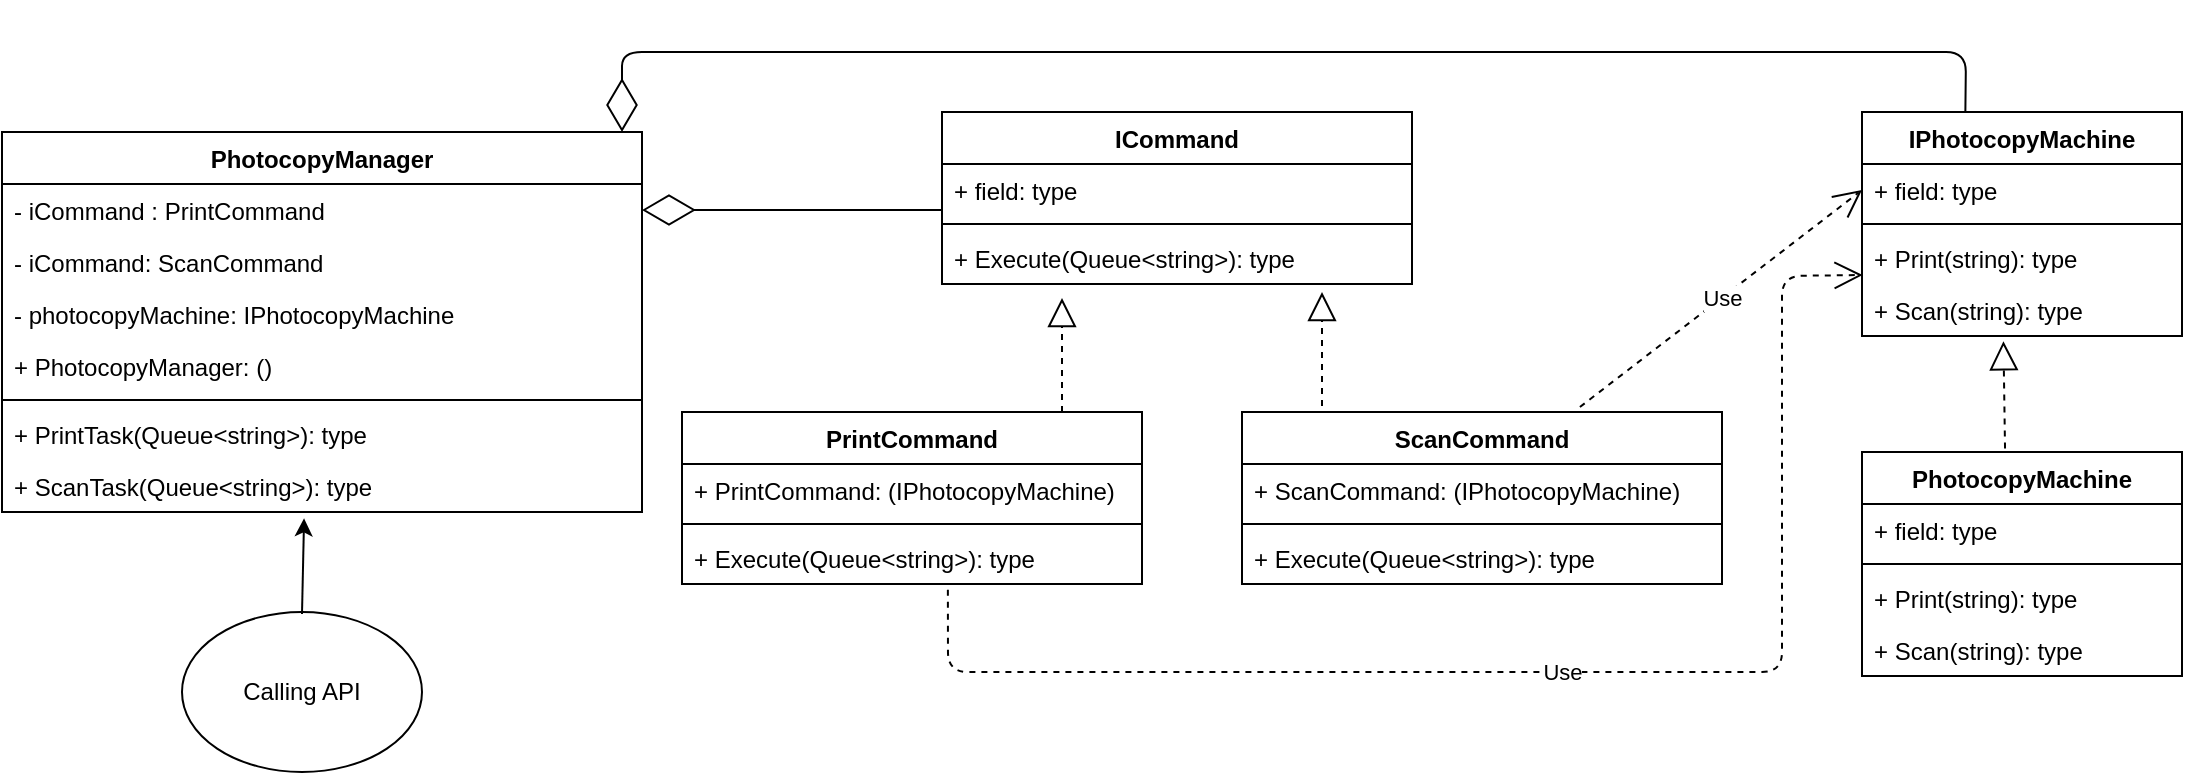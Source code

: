 <mxfile version="14.9.6" type="device" pages="2"><diagram id="gz04aFav2nRWJlbrqsmT" name="Page-1"><mxGraphModel dx="2128" dy="607" grid="1" gridSize="10" guides="1" tooltips="1" connect="1" arrows="1" fold="1" page="1" pageScale="1" pageWidth="850" pageHeight="1100" math="0" shadow="0"><root><mxCell id="C55xYguv7NjS1z05riyh-0"/><mxCell id="C55xYguv7NjS1z05riyh-1" parent="C55xYguv7NjS1z05riyh-0"/><mxCell id="C55xYguv7NjS1z05riyh-2" value="IPhotocopyMachine" style="swimlane;fontStyle=1;align=center;verticalAlign=top;childLayout=stackLayout;horizontal=1;startSize=26;horizontalStack=0;resizeParent=1;resizeParentMax=0;resizeLast=0;collapsible=1;marginBottom=0;" parent="C55xYguv7NjS1z05riyh-1" vertex="1"><mxGeometry x="650" y="70" width="160" height="112" as="geometry"/></mxCell><mxCell id="C55xYguv7NjS1z05riyh-3" value="+ field: type" style="text;strokeColor=none;fillColor=none;align=left;verticalAlign=top;spacingLeft=4;spacingRight=4;overflow=hidden;rotatable=0;points=[[0,0.5],[1,0.5]];portConstraint=eastwest;" parent="C55xYguv7NjS1z05riyh-2" vertex="1"><mxGeometry y="26" width="160" height="26" as="geometry"/></mxCell><mxCell id="C55xYguv7NjS1z05riyh-4" value="" style="line;strokeWidth=1;fillColor=none;align=left;verticalAlign=middle;spacingTop=-1;spacingLeft=3;spacingRight=3;rotatable=0;labelPosition=right;points=[];portConstraint=eastwest;" parent="C55xYguv7NjS1z05riyh-2" vertex="1"><mxGeometry y="52" width="160" height="8" as="geometry"/></mxCell><mxCell id="C55xYguv7NjS1z05riyh-5" value="+ Print(string): type" style="text;strokeColor=none;fillColor=none;align=left;verticalAlign=top;spacingLeft=4;spacingRight=4;overflow=hidden;rotatable=0;points=[[0,0.5],[1,0.5]];portConstraint=eastwest;" parent="C55xYguv7NjS1z05riyh-2" vertex="1"><mxGeometry y="60" width="160" height="26" as="geometry"/></mxCell><mxCell id="C55xYguv7NjS1z05riyh-10" value="+ Scan(string): type" style="text;strokeColor=none;fillColor=none;align=left;verticalAlign=top;spacingLeft=4;spacingRight=4;overflow=hidden;rotatable=0;points=[[0,0.5],[1,0.5]];portConstraint=eastwest;" parent="C55xYguv7NjS1z05riyh-2" vertex="1"><mxGeometry y="86" width="160" height="26" as="geometry"/></mxCell><mxCell id="C55xYguv7NjS1z05riyh-6" value="PhotocopyMachine" style="swimlane;fontStyle=1;align=center;verticalAlign=top;childLayout=stackLayout;horizontal=1;startSize=26;horizontalStack=0;resizeParent=1;resizeParentMax=0;resizeLast=0;collapsible=1;marginBottom=0;" parent="C55xYguv7NjS1z05riyh-1" vertex="1"><mxGeometry x="650" y="240" width="160" height="112" as="geometry"/></mxCell><mxCell id="C55xYguv7NjS1z05riyh-7" value="+ field: type" style="text;strokeColor=none;fillColor=none;align=left;verticalAlign=top;spacingLeft=4;spacingRight=4;overflow=hidden;rotatable=0;points=[[0,0.5],[1,0.5]];portConstraint=eastwest;" parent="C55xYguv7NjS1z05riyh-6" vertex="1"><mxGeometry y="26" width="160" height="26" as="geometry"/></mxCell><mxCell id="C55xYguv7NjS1z05riyh-8" value="" style="line;strokeWidth=1;fillColor=none;align=left;verticalAlign=middle;spacingTop=-1;spacingLeft=3;spacingRight=3;rotatable=0;labelPosition=right;points=[];portConstraint=eastwest;" parent="C55xYguv7NjS1z05riyh-6" vertex="1"><mxGeometry y="52" width="160" height="8" as="geometry"/></mxCell><mxCell id="C55xYguv7NjS1z05riyh-11" value="+ Print(string): type" style="text;strokeColor=none;fillColor=none;align=left;verticalAlign=top;spacingLeft=4;spacingRight=4;overflow=hidden;rotatable=0;points=[[0,0.5],[1,0.5]];portConstraint=eastwest;" parent="C55xYguv7NjS1z05riyh-6" vertex="1"><mxGeometry y="60" width="160" height="26" as="geometry"/></mxCell><mxCell id="C55xYguv7NjS1z05riyh-12" value="+ Scan(string): type" style="text;strokeColor=none;fillColor=none;align=left;verticalAlign=top;spacingLeft=4;spacingRight=4;overflow=hidden;rotatable=0;points=[[0,0.5],[1,0.5]];portConstraint=eastwest;" parent="C55xYguv7NjS1z05riyh-6" vertex="1"><mxGeometry y="86" width="160" height="26" as="geometry"/></mxCell><mxCell id="vOS5ndgtgDWW9ARU_KwK-0" value="PhotocopyManager" style="swimlane;fontStyle=1;align=center;verticalAlign=top;childLayout=stackLayout;horizontal=1;startSize=26;horizontalStack=0;resizeParent=1;resizeParentMax=0;resizeLast=0;collapsible=1;marginBottom=0;" parent="C55xYguv7NjS1z05riyh-1" vertex="1"><mxGeometry x="-280" y="80" width="320" height="190" as="geometry"/></mxCell><mxCell id="vOS5ndgtgDWW9ARU_KwK-1" value="- iCommand : PrintCommand" style="text;strokeColor=none;fillColor=none;align=left;verticalAlign=top;spacingLeft=4;spacingRight=4;overflow=hidden;rotatable=0;points=[[0,0.5],[1,0.5]];portConstraint=eastwest;" parent="vOS5ndgtgDWW9ARU_KwK-0" vertex="1"><mxGeometry y="26" width="320" height="26" as="geometry"/></mxCell><mxCell id="DGpxPlA8pD7HhgwilMPS-18" value="- iCommand: ScanCommand" style="text;strokeColor=none;fillColor=none;align=left;verticalAlign=top;spacingLeft=4;spacingRight=4;overflow=hidden;rotatable=0;points=[[0,0.5],[1,0.5]];portConstraint=eastwest;" parent="vOS5ndgtgDWW9ARU_KwK-0" vertex="1"><mxGeometry y="52" width="320" height="26" as="geometry"/></mxCell><mxCell id="DGpxPlA8pD7HhgwilMPS-26" value="- photocopyMachine: IPhotocopyMachine" style="text;strokeColor=none;fillColor=none;align=left;verticalAlign=top;spacingLeft=4;spacingRight=4;overflow=hidden;rotatable=0;points=[[0,0.5],[1,0.5]];portConstraint=eastwest;" parent="vOS5ndgtgDWW9ARU_KwK-0" vertex="1"><mxGeometry y="78" width="320" height="26" as="geometry"/></mxCell><mxCell id="DGpxPlA8pD7HhgwilMPS-25" value="+ PhotocopyManager: ()" style="text;strokeColor=none;fillColor=none;align=left;verticalAlign=top;spacingLeft=4;spacingRight=4;overflow=hidden;rotatable=0;points=[[0,0.5],[1,0.5]];portConstraint=eastwest;" parent="vOS5ndgtgDWW9ARU_KwK-0" vertex="1"><mxGeometry y="104" width="320" height="26" as="geometry"/></mxCell><mxCell id="vOS5ndgtgDWW9ARU_KwK-2" value="" style="line;strokeWidth=1;fillColor=none;align=left;verticalAlign=middle;spacingTop=-1;spacingLeft=3;spacingRight=3;rotatable=0;labelPosition=right;points=[];portConstraint=eastwest;" parent="vOS5ndgtgDWW9ARU_KwK-0" vertex="1"><mxGeometry y="130" width="320" height="8" as="geometry"/></mxCell><mxCell id="vOS5ndgtgDWW9ARU_KwK-3" value="+ PrintTask(Queue&lt;string&gt;): type" style="text;strokeColor=none;fillColor=none;align=left;verticalAlign=top;spacingLeft=4;spacingRight=4;overflow=hidden;rotatable=0;points=[[0,0.5],[1,0.5]];portConstraint=eastwest;" parent="vOS5ndgtgDWW9ARU_KwK-0" vertex="1"><mxGeometry y="138" width="320" height="26" as="geometry"/></mxCell><mxCell id="vOS5ndgtgDWW9ARU_KwK-8" value="+ ScanTask(Queue&lt;string&gt;): type" style="text;strokeColor=none;fillColor=none;align=left;verticalAlign=top;spacingLeft=4;spacingRight=4;overflow=hidden;rotatable=0;points=[[0,0.5],[1,0.5]];portConstraint=eastwest;" parent="vOS5ndgtgDWW9ARU_KwK-0" vertex="1"><mxGeometry y="164" width="320" height="26" as="geometry"/></mxCell><mxCell id="vOS5ndgtgDWW9ARU_KwK-4" value="ICommand" style="swimlane;fontStyle=1;align=center;verticalAlign=top;childLayout=stackLayout;horizontal=1;startSize=26;horizontalStack=0;resizeParent=1;resizeParentMax=0;resizeLast=0;collapsible=1;marginBottom=0;" parent="C55xYguv7NjS1z05riyh-1" vertex="1"><mxGeometry x="190" y="70" width="235" height="86" as="geometry"/></mxCell><mxCell id="vOS5ndgtgDWW9ARU_KwK-5" value="+ field: type" style="text;strokeColor=none;fillColor=none;align=left;verticalAlign=top;spacingLeft=4;spacingRight=4;overflow=hidden;rotatable=0;points=[[0,0.5],[1,0.5]];portConstraint=eastwest;" parent="vOS5ndgtgDWW9ARU_KwK-4" vertex="1"><mxGeometry y="26" width="235" height="26" as="geometry"/></mxCell><mxCell id="vOS5ndgtgDWW9ARU_KwK-6" value="" style="line;strokeWidth=1;fillColor=none;align=left;verticalAlign=middle;spacingTop=-1;spacingLeft=3;spacingRight=3;rotatable=0;labelPosition=right;points=[];portConstraint=eastwest;" parent="vOS5ndgtgDWW9ARU_KwK-4" vertex="1"><mxGeometry y="52" width="235" height="8" as="geometry"/></mxCell><mxCell id="vOS5ndgtgDWW9ARU_KwK-7" value="+ Execute(Queue&lt;string&gt;): type" style="text;strokeColor=none;fillColor=none;align=left;verticalAlign=top;spacingLeft=4;spacingRight=4;overflow=hidden;rotatable=0;points=[[0,0.5],[1,0.5]];portConstraint=eastwest;" parent="vOS5ndgtgDWW9ARU_KwK-4" vertex="1"><mxGeometry y="60" width="235" height="26" as="geometry"/></mxCell><mxCell id="vOS5ndgtgDWW9ARU_KwK-9" value="PrintCommand" style="swimlane;fontStyle=1;align=center;verticalAlign=top;childLayout=stackLayout;horizontal=1;startSize=26;horizontalStack=0;resizeParent=1;resizeParentMax=0;resizeLast=0;collapsible=1;marginBottom=0;" parent="C55xYguv7NjS1z05riyh-1" vertex="1"><mxGeometry x="60" y="220" width="230" height="86" as="geometry"/></mxCell><mxCell id="vOS5ndgtgDWW9ARU_KwK-10" value="+ PrintCommand: (IPhotocopyMachine)" style="text;strokeColor=none;fillColor=none;align=left;verticalAlign=top;spacingLeft=4;spacingRight=4;overflow=hidden;rotatable=0;points=[[0,0.5],[1,0.5]];portConstraint=eastwest;" parent="vOS5ndgtgDWW9ARU_KwK-9" vertex="1"><mxGeometry y="26" width="230" height="26" as="geometry"/></mxCell><mxCell id="vOS5ndgtgDWW9ARU_KwK-11" value="" style="line;strokeWidth=1;fillColor=none;align=left;verticalAlign=middle;spacingTop=-1;spacingLeft=3;spacingRight=3;rotatable=0;labelPosition=right;points=[];portConstraint=eastwest;" parent="vOS5ndgtgDWW9ARU_KwK-9" vertex="1"><mxGeometry y="52" width="230" height="8" as="geometry"/></mxCell><mxCell id="vOS5ndgtgDWW9ARU_KwK-17" value="+ Execute(Queue&lt;string&gt;): type" style="text;strokeColor=none;fillColor=none;align=left;verticalAlign=top;spacingLeft=4;spacingRight=4;overflow=hidden;rotatable=0;points=[[0,0.5],[1,0.5]];portConstraint=eastwest;" parent="vOS5ndgtgDWW9ARU_KwK-9" vertex="1"><mxGeometry y="60" width="230" height="26" as="geometry"/></mxCell><mxCell id="vOS5ndgtgDWW9ARU_KwK-13" value="ScanCommand" style="swimlane;fontStyle=1;align=center;verticalAlign=top;childLayout=stackLayout;horizontal=1;startSize=26;horizontalStack=0;resizeParent=1;resizeParentMax=0;resizeLast=0;collapsible=1;marginBottom=0;" parent="C55xYguv7NjS1z05riyh-1" vertex="1"><mxGeometry x="340" y="220" width="240" height="86" as="geometry"/></mxCell><mxCell id="DGpxPlA8pD7HhgwilMPS-4" value="+ ScanCommand: (IPhotocopyMachine)" style="text;strokeColor=none;fillColor=none;align=left;verticalAlign=top;spacingLeft=4;spacingRight=4;overflow=hidden;rotatable=0;points=[[0,0.5],[1,0.5]];portConstraint=eastwest;" parent="vOS5ndgtgDWW9ARU_KwK-13" vertex="1"><mxGeometry y="26" width="240" height="26" as="geometry"/></mxCell><mxCell id="vOS5ndgtgDWW9ARU_KwK-15" value="" style="line;strokeWidth=1;fillColor=none;align=left;verticalAlign=middle;spacingTop=-1;spacingLeft=3;spacingRight=3;rotatable=0;labelPosition=right;points=[];portConstraint=eastwest;" parent="vOS5ndgtgDWW9ARU_KwK-13" vertex="1"><mxGeometry y="52" width="240" height="8" as="geometry"/></mxCell><mxCell id="DGpxPlA8pD7HhgwilMPS-1" value="+ Execute(Queue&lt;string&gt;): type" style="text;strokeColor=none;fillColor=none;align=left;verticalAlign=top;spacingLeft=4;spacingRight=4;overflow=hidden;rotatable=0;points=[[0,0.5],[1,0.5]];portConstraint=eastwest;" parent="vOS5ndgtgDWW9ARU_KwK-13" vertex="1"><mxGeometry y="60" width="240" height="26" as="geometry"/></mxCell><mxCell id="DGpxPlA8pD7HhgwilMPS-0" value="" style="endArrow=block;dashed=1;endFill=0;endSize=12;html=1;entryX=0.442;entryY=1.1;entryDx=0;entryDy=0;entryPerimeter=0;exitX=0.447;exitY=-0.016;exitDx=0;exitDy=0;exitPerimeter=0;" parent="C55xYguv7NjS1z05riyh-1" source="C55xYguv7NjS1z05riyh-6" target="C55xYguv7NjS1z05riyh-10" edge="1"><mxGeometry width="160" relative="1" as="geometry"><mxPoint x="490" y="240" as="sourcePoint"/><mxPoint x="650" y="240" as="targetPoint"/></mxGeometry></mxCell><mxCell id="DGpxPlA8pD7HhgwilMPS-9" value="" style="endArrow=diamondThin;endFill=0;endSize=24;html=1;entryX=1;entryY=0.5;entryDx=0;entryDy=0;" parent="C55xYguv7NjS1z05riyh-1" target="vOS5ndgtgDWW9ARU_KwK-1" edge="1"><mxGeometry width="160" relative="1" as="geometry"><mxPoint x="190" y="119" as="sourcePoint"/><mxPoint x="80" y="117" as="targetPoint"/></mxGeometry></mxCell><mxCell id="DGpxPlA8pD7HhgwilMPS-10" value="" style="endArrow=block;dashed=1;endFill=0;endSize=12;html=1;" parent="C55xYguv7NjS1z05riyh-1" edge="1"><mxGeometry width="160" relative="1" as="geometry"><mxPoint x="380" y="217" as="sourcePoint"/><mxPoint x="380" y="160" as="targetPoint"/></mxGeometry></mxCell><mxCell id="DGpxPlA8pD7HhgwilMPS-11" value="" style="endArrow=block;dashed=1;endFill=0;endSize=12;html=1;" parent="C55xYguv7NjS1z05riyh-1" edge="1"><mxGeometry width="160" relative="1" as="geometry"><mxPoint x="250" y="220" as="sourcePoint"/><mxPoint x="250" y="163" as="targetPoint"/></mxGeometry></mxCell><mxCell id="DGpxPlA8pD7HhgwilMPS-14" value="Calling API" style="ellipse;whiteSpace=wrap;html=1;" parent="C55xYguv7NjS1z05riyh-1" vertex="1"><mxGeometry x="-190" y="320" width="120" height="80" as="geometry"/></mxCell><mxCell id="DGpxPlA8pD7HhgwilMPS-17" value="" style="endArrow=diamondThin;endFill=0;endSize=24;html=1;entryX=1;entryY=0.5;entryDx=0;entryDy=0;exitX=0.323;exitY=0.004;exitDx=0;exitDy=0;exitPerimeter=0;" parent="C55xYguv7NjS1z05riyh-1" source="C55xYguv7NjS1z05riyh-2" edge="1"><mxGeometry width="160" relative="1" as="geometry"><mxPoint x="700" y="40" as="sourcePoint"/><mxPoint x="30" y="80" as="targetPoint"/><Array as="points"><mxPoint x="702" y="40"/><mxPoint x="30" y="40"/></Array></mxGeometry></mxCell><mxCell id="DGpxPlA8pD7HhgwilMPS-27" value="" style="endArrow=classic;html=1;entryX=0.472;entryY=1.122;entryDx=0;entryDy=0;entryPerimeter=0;" parent="C55xYguv7NjS1z05riyh-1" target="vOS5ndgtgDWW9ARU_KwK-8" edge="1"><mxGeometry width="50" height="50" relative="1" as="geometry"><mxPoint x="-130" y="321" as="sourcePoint"/><mxPoint x="-80" y="271" as="targetPoint"/></mxGeometry></mxCell><mxCell id="IiHM3Ys6HeZBwMIZ4j9r-0" value="Use" style="endArrow=open;endSize=12;dashed=1;html=1;exitX=0.704;exitY=-0.029;exitDx=0;exitDy=0;exitPerimeter=0;entryX=0;entryY=0.5;entryDx=0;entryDy=0;" parent="C55xYguv7NjS1z05riyh-1" source="vOS5ndgtgDWW9ARU_KwK-13" target="C55xYguv7NjS1z05riyh-3" edge="1"><mxGeometry width="160" relative="1" as="geometry"><mxPoint x="480" y="182" as="sourcePoint"/><mxPoint x="640" y="182" as="targetPoint"/></mxGeometry></mxCell><mxCell id="IiHM3Ys6HeZBwMIZ4j9r-1" value="Use" style="endArrow=open;endSize=12;dashed=1;html=1;entryX=0.002;entryY=0.827;entryDx=0;entryDy=0;entryPerimeter=0;exitX=0.578;exitY=1.109;exitDx=0;exitDy=0;exitPerimeter=0;" parent="C55xYguv7NjS1z05riyh-1" source="vOS5ndgtgDWW9ARU_KwK-17" target="C55xYguv7NjS1z05riyh-5" edge="1"><mxGeometry width="160" relative="1" as="geometry"><mxPoint x="210" y="250" as="sourcePoint"/><mxPoint x="370" y="250" as="targetPoint"/><Array as="points"><mxPoint x="193" y="350"/><mxPoint x="610" y="350"/><mxPoint x="610" y="152"/></Array></mxGeometry></mxCell></root></mxGraphModel></diagram><diagram id="y5uR1lRQygpz8yygSLng" name="Page-2"><mxGraphModel dx="2676" dy="867" grid="1" gridSize="10" guides="1" tooltips="1" connect="1" arrows="1" fold="1" page="1" pageScale="1" pageWidth="850" pageHeight="1100" math="0" shadow="0"><root><mxCell id="75H2DQ9_s-CG7OesKHSv-0"/><mxCell id="75H2DQ9_s-CG7OesKHSv-1" parent="75H2DQ9_s-CG7OesKHSv-0"/><mxCell id="NRVo1fiH7Ox0pnAU67yU-0" value="IPrinter" style="swimlane;fontStyle=1;align=center;verticalAlign=top;childLayout=stackLayout;horizontal=1;startSize=26;horizontalStack=0;resizeParent=1;resizeParentMax=0;resizeLast=0;collapsible=1;marginBottom=0;" vertex="1" parent="75H2DQ9_s-CG7OesKHSv-1"><mxGeometry x="560" y="60" width="160" height="86" as="geometry"/></mxCell><mxCell id="NRVo1fiH7Ox0pnAU67yU-1" value="+ field: type" style="text;strokeColor=none;fillColor=none;align=left;verticalAlign=top;spacingLeft=4;spacingRight=4;overflow=hidden;rotatable=0;points=[[0,0.5],[1,0.5]];portConstraint=eastwest;" vertex="1" parent="NRVo1fiH7Ox0pnAU67yU-0"><mxGeometry y="26" width="160" height="26" as="geometry"/></mxCell><mxCell id="NRVo1fiH7Ox0pnAU67yU-2" value="" style="line;strokeWidth=1;fillColor=none;align=left;verticalAlign=middle;spacingTop=-1;spacingLeft=3;spacingRight=3;rotatable=0;labelPosition=right;points=[];portConstraint=eastwest;" vertex="1" parent="NRVo1fiH7Ox0pnAU67yU-0"><mxGeometry y="52" width="160" height="8" as="geometry"/></mxCell><mxCell id="NRVo1fiH7Ox0pnAU67yU-3" value="+ Print(string): type" style="text;strokeColor=none;fillColor=none;align=left;verticalAlign=top;spacingLeft=4;spacingRight=4;overflow=hidden;rotatable=0;points=[[0,0.5],[1,0.5]];portConstraint=eastwest;" vertex="1" parent="NRVo1fiH7Ox0pnAU67yU-0"><mxGeometry y="60" width="160" height="26" as="geometry"/></mxCell><mxCell id="NRVo1fiH7Ox0pnAU67yU-4" value="IScanner" style="swimlane;fontStyle=1;align=center;verticalAlign=top;childLayout=stackLayout;horizontal=1;startSize=26;horizontalStack=0;resizeParent=1;resizeParentMax=0;resizeLast=0;collapsible=1;marginBottom=0;" vertex="1" parent="75H2DQ9_s-CG7OesKHSv-1"><mxGeometry x="560" y="380" width="160" height="86" as="geometry"/></mxCell><mxCell id="NRVo1fiH7Ox0pnAU67yU-5" value="+ field: type" style="text;strokeColor=none;fillColor=none;align=left;verticalAlign=top;spacingLeft=4;spacingRight=4;overflow=hidden;rotatable=0;points=[[0,0.5],[1,0.5]];portConstraint=eastwest;" vertex="1" parent="NRVo1fiH7Ox0pnAU67yU-4"><mxGeometry y="26" width="160" height="26" as="geometry"/></mxCell><mxCell id="NRVo1fiH7Ox0pnAU67yU-6" value="" style="line;strokeWidth=1;fillColor=none;align=left;verticalAlign=middle;spacingTop=-1;spacingLeft=3;spacingRight=3;rotatable=0;labelPosition=right;points=[];portConstraint=eastwest;" vertex="1" parent="NRVo1fiH7Ox0pnAU67yU-4"><mxGeometry y="52" width="160" height="8" as="geometry"/></mxCell><mxCell id="NRVo1fiH7Ox0pnAU67yU-7" value="+ Scan(string): type" style="text;strokeColor=none;fillColor=none;align=left;verticalAlign=top;spacingLeft=4;spacingRight=4;overflow=hidden;rotatable=0;points=[[0,0.5],[1,0.5]];portConstraint=eastwest;" vertex="1" parent="NRVo1fiH7Ox0pnAU67yU-4"><mxGeometry y="60" width="160" height="26" as="geometry"/></mxCell><mxCell id="NRVo1fiH7Ox0pnAU67yU-21" value="PrinterScanner" style="swimlane;fontStyle=1;align=center;verticalAlign=top;childLayout=stackLayout;horizontal=1;startSize=26;horizontalStack=0;resizeParent=1;resizeParentMax=0;resizeLast=0;collapsible=1;marginBottom=0;" vertex="1" parent="75H2DQ9_s-CG7OesKHSv-1"><mxGeometry x="260" y="270" width="160" height="112" as="geometry"/></mxCell><mxCell id="NRVo1fiH7Ox0pnAU67yU-22" value="+ field: type" style="text;strokeColor=none;fillColor=none;align=left;verticalAlign=top;spacingLeft=4;spacingRight=4;overflow=hidden;rotatable=0;points=[[0,0.5],[1,0.5]];portConstraint=eastwest;" vertex="1" parent="NRVo1fiH7Ox0pnAU67yU-21"><mxGeometry y="26" width="160" height="26" as="geometry"/></mxCell><mxCell id="NRVo1fiH7Ox0pnAU67yU-23" value="" style="line;strokeWidth=1;fillColor=none;align=left;verticalAlign=middle;spacingTop=-1;spacingLeft=3;spacingRight=3;rotatable=0;labelPosition=right;points=[];portConstraint=eastwest;" vertex="1" parent="NRVo1fiH7Ox0pnAU67yU-21"><mxGeometry y="52" width="160" height="8" as="geometry"/></mxCell><mxCell id="NRVo1fiH7Ox0pnAU67yU-27" value="+ Print(string): type" style="text;strokeColor=none;fillColor=none;align=left;verticalAlign=top;spacingLeft=4;spacingRight=4;overflow=hidden;rotatable=0;points=[[0,0.5],[1,0.5]];portConstraint=eastwest;" vertex="1" parent="NRVo1fiH7Ox0pnAU67yU-21"><mxGeometry y="60" width="160" height="26" as="geometry"/></mxCell><mxCell id="NRVo1fiH7Ox0pnAU67yU-28" value="+ Scan(string): type" style="text;strokeColor=none;fillColor=none;align=left;verticalAlign=top;spacingLeft=4;spacingRight=4;overflow=hidden;rotatable=0;points=[[0,0.5],[1,0.5]];portConstraint=eastwest;" vertex="1" parent="NRVo1fiH7Ox0pnAU67yU-21"><mxGeometry y="86" width="160" height="26" as="geometry"/></mxCell><mxCell id="NRVo1fiH7Ox0pnAU67yU-25" value="" style="endArrow=block;dashed=1;endFill=0;endSize=12;html=1;entryX=0.008;entryY=0.138;entryDx=0;entryDy=0;entryPerimeter=0;exitX=0.853;exitY=-0.037;exitDx=0;exitDy=0;exitPerimeter=0;" edge="1" parent="75H2DQ9_s-CG7OesKHSv-1" source="NRVo1fiH7Ox0pnAU67yU-21" target="NRVo1fiH7Ox0pnAU67yU-3"><mxGeometry width="160" relative="1" as="geometry"><mxPoint x="260" y="310" as="sourcePoint"/><mxPoint x="420" y="310" as="targetPoint"/></mxGeometry></mxCell><mxCell id="NRVo1fiH7Ox0pnAU67yU-26" value="" style="endArrow=block;dashed=1;endFill=0;endSize=12;html=1;exitX=0.908;exitY=1.154;exitDx=0;exitDy=0;exitPerimeter=0;" edge="1" parent="75H2DQ9_s-CG7OesKHSv-1" source="NRVo1fiH7Ox0pnAU67yU-28"><mxGeometry width="160" relative="1" as="geometry"><mxPoint x="411.68" y="408.39" as="sourcePoint"/><mxPoint x="559" y="450" as="targetPoint"/></mxGeometry></mxCell><mxCell id="Iyi0U5HfZUyHlb9na7RN-0" value="ICommand" style="swimlane;fontStyle=1;align=center;verticalAlign=top;childLayout=stackLayout;horizontal=1;startSize=26;horizontalStack=0;resizeParent=1;resizeParentMax=0;resizeLast=0;collapsible=1;marginBottom=0;" vertex="1" parent="75H2DQ9_s-CG7OesKHSv-1"><mxGeometry x="-190" y="120" width="235" height="86" as="geometry"/></mxCell><mxCell id="Iyi0U5HfZUyHlb9na7RN-1" value="+ field: type" style="text;strokeColor=none;fillColor=none;align=left;verticalAlign=top;spacingLeft=4;spacingRight=4;overflow=hidden;rotatable=0;points=[[0,0.5],[1,0.5]];portConstraint=eastwest;" vertex="1" parent="Iyi0U5HfZUyHlb9na7RN-0"><mxGeometry y="26" width="235" height="26" as="geometry"/></mxCell><mxCell id="Iyi0U5HfZUyHlb9na7RN-2" value="" style="line;strokeWidth=1;fillColor=none;align=left;verticalAlign=middle;spacingTop=-1;spacingLeft=3;spacingRight=3;rotatable=0;labelPosition=right;points=[];portConstraint=eastwest;" vertex="1" parent="Iyi0U5HfZUyHlb9na7RN-0"><mxGeometry y="52" width="235" height="8" as="geometry"/></mxCell><mxCell id="Iyi0U5HfZUyHlb9na7RN-3" value="+ Execute(Queue&lt;string&gt;): type" style="text;strokeColor=none;fillColor=none;align=left;verticalAlign=top;spacingLeft=4;spacingRight=4;overflow=hidden;rotatable=0;points=[[0,0.5],[1,0.5]];portConstraint=eastwest;" vertex="1" parent="Iyi0U5HfZUyHlb9na7RN-0"><mxGeometry y="60" width="235" height="26" as="geometry"/></mxCell><mxCell id="Iyi0U5HfZUyHlb9na7RN-4" value="" style="endArrow=block;dashed=1;endFill=0;endSize=12;html=1;" edge="1" parent="75H2DQ9_s-CG7OesKHSv-1"><mxGeometry width="160" relative="1" as="geometry"><mxPoint x="10" y="336" as="sourcePoint"/><mxPoint x="10" y="210" as="targetPoint"/></mxGeometry></mxCell><mxCell id="Iyi0U5HfZUyHlb9na7RN-5" value="" style="endArrow=block;dashed=1;endFill=0;endSize=12;html=1;" edge="1" parent="75H2DQ9_s-CG7OesKHSv-1"><mxGeometry width="160" relative="1" as="geometry"><mxPoint x="-160" y="340" as="sourcePoint"/><mxPoint x="-160" y="210" as="targetPoint"/></mxGeometry></mxCell><mxCell id="wcSOGUFuQ_TSb0R2XBW--0" value="ScanCommand" style="swimlane;fontStyle=1;align=center;verticalAlign=top;childLayout=stackLayout;horizontal=1;startSize=26;horizontalStack=0;resizeParent=1;resizeParentMax=0;resizeLast=0;collapsible=1;marginBottom=0;" vertex="1" parent="75H2DQ9_s-CG7OesKHSv-1"><mxGeometry x="-15" y="340" width="240" height="86" as="geometry"/></mxCell><mxCell id="wcSOGUFuQ_TSb0R2XBW--1" value="+ ScanCommand: (IScanner)" style="text;strokeColor=none;fillColor=none;align=left;verticalAlign=top;spacingLeft=4;spacingRight=4;overflow=hidden;rotatable=0;points=[[0,0.5],[1,0.5]];portConstraint=eastwest;" vertex="1" parent="wcSOGUFuQ_TSb0R2XBW--0"><mxGeometry y="26" width="240" height="26" as="geometry"/></mxCell><mxCell id="wcSOGUFuQ_TSb0R2XBW--2" value="" style="line;strokeWidth=1;fillColor=none;align=left;verticalAlign=middle;spacingTop=-1;spacingLeft=3;spacingRight=3;rotatable=0;labelPosition=right;points=[];portConstraint=eastwest;" vertex="1" parent="wcSOGUFuQ_TSb0R2XBW--0"><mxGeometry y="52" width="240" height="8" as="geometry"/></mxCell><mxCell id="wcSOGUFuQ_TSb0R2XBW--3" value="+ Execute(Queue&lt;string&gt;): type" style="text;strokeColor=none;fillColor=none;align=left;verticalAlign=top;spacingLeft=4;spacingRight=4;overflow=hidden;rotatable=0;points=[[0,0.5],[1,0.5]];portConstraint=eastwest;" vertex="1" parent="wcSOGUFuQ_TSb0R2XBW--0"><mxGeometry y="60" width="240" height="26" as="geometry"/></mxCell><mxCell id="QLguG5GvCqsU650PBg4c-0" value="PrintCommand" style="swimlane;fontStyle=1;align=center;verticalAlign=top;childLayout=stackLayout;horizontal=1;startSize=26;horizontalStack=0;resizeParent=1;resizeParentMax=0;resizeLast=0;collapsible=1;marginBottom=0;" vertex="1" parent="75H2DQ9_s-CG7OesKHSv-1"><mxGeometry x="-310" y="340" width="230" height="86" as="geometry"/></mxCell><mxCell id="QLguG5GvCqsU650PBg4c-1" value="+ PrintCommand: (IPrinter)" style="text;strokeColor=none;fillColor=none;align=left;verticalAlign=top;spacingLeft=4;spacingRight=4;overflow=hidden;rotatable=0;points=[[0,0.5],[1,0.5]];portConstraint=eastwest;" vertex="1" parent="QLguG5GvCqsU650PBg4c-0"><mxGeometry y="26" width="230" height="26" as="geometry"/></mxCell><mxCell id="QLguG5GvCqsU650PBg4c-2" value="" style="line;strokeWidth=1;fillColor=none;align=left;verticalAlign=middle;spacingTop=-1;spacingLeft=3;spacingRight=3;rotatable=0;labelPosition=right;points=[];portConstraint=eastwest;" vertex="1" parent="QLguG5GvCqsU650PBg4c-0"><mxGeometry y="52" width="230" height="8" as="geometry"/></mxCell><mxCell id="QLguG5GvCqsU650PBg4c-3" value="+ Execute(Queue&lt;string&gt;): type" style="text;strokeColor=none;fillColor=none;align=left;verticalAlign=top;spacingLeft=4;spacingRight=4;overflow=hidden;rotatable=0;points=[[0,0.5],[1,0.5]];portConstraint=eastwest;" vertex="1" parent="QLguG5GvCqsU650PBg4c-0"><mxGeometry y="60" width="230" height="26" as="geometry"/></mxCell><mxCell id="qbJPzHn038sR2anYwZrr-0" value="PrintManager" style="swimlane;fontStyle=1;align=center;verticalAlign=top;childLayout=stackLayout;horizontal=1;startSize=26;horizontalStack=0;resizeParent=1;resizeParentMax=0;resizeLast=0;collapsible=1;marginBottom=0;" vertex="1" parent="75H2DQ9_s-CG7OesKHSv-1"><mxGeometry x="-760" y="160" width="320" height="86" as="geometry"/></mxCell><mxCell id="qbJPzHn038sR2anYwZrr-1" value="- iCommand : PrintCommand" style="text;strokeColor=none;fillColor=none;align=left;verticalAlign=top;spacingLeft=4;spacingRight=4;overflow=hidden;rotatable=0;points=[[0,0.5],[1,0.5]];portConstraint=eastwest;" vertex="1" parent="qbJPzHn038sR2anYwZrr-0"><mxGeometry y="26" width="320" height="26" as="geometry"/></mxCell><mxCell id="qbJPzHn038sR2anYwZrr-5" value="" style="line;strokeWidth=1;fillColor=none;align=left;verticalAlign=middle;spacingTop=-1;spacingLeft=3;spacingRight=3;rotatable=0;labelPosition=right;points=[];portConstraint=eastwest;" vertex="1" parent="qbJPzHn038sR2anYwZrr-0"><mxGeometry y="52" width="320" height="8" as="geometry"/></mxCell><mxCell id="qbJPzHn038sR2anYwZrr-6" value="+ PrintTask(Queue&lt;string&gt;): type" style="text;strokeColor=none;fillColor=none;align=left;verticalAlign=top;spacingLeft=4;spacingRight=4;overflow=hidden;rotatable=0;points=[[0,0.5],[1,0.5]];portConstraint=eastwest;" vertex="1" parent="qbJPzHn038sR2anYwZrr-0"><mxGeometry y="60" width="320" height="26" as="geometry"/></mxCell><mxCell id="qbJPzHn038sR2anYwZrr-8" value="ScanManager" style="swimlane;fontStyle=1;align=center;verticalAlign=top;childLayout=stackLayout;horizontal=1;startSize=26;horizontalStack=0;resizeParent=1;resizeParentMax=0;resizeLast=0;collapsible=1;marginBottom=0;" vertex="1" parent="75H2DQ9_s-CG7OesKHSv-1"><mxGeometry x="-760" y="340" width="320" height="86" as="geometry"/></mxCell><mxCell id="qbJPzHn038sR2anYwZrr-10" value="- iCommand: ScanCommand" style="text;strokeColor=none;fillColor=none;align=left;verticalAlign=top;spacingLeft=4;spacingRight=4;overflow=hidden;rotatable=0;points=[[0,0.5],[1,0.5]];portConstraint=eastwest;" vertex="1" parent="qbJPzHn038sR2anYwZrr-8"><mxGeometry y="26" width="320" height="26" as="geometry"/></mxCell><mxCell id="qbJPzHn038sR2anYwZrr-13" value="" style="line;strokeWidth=1;fillColor=none;align=left;verticalAlign=middle;spacingTop=-1;spacingLeft=3;spacingRight=3;rotatable=0;labelPosition=right;points=[];portConstraint=eastwest;" vertex="1" parent="qbJPzHn038sR2anYwZrr-8"><mxGeometry y="52" width="320" height="8" as="geometry"/></mxCell><mxCell id="qbJPzHn038sR2anYwZrr-15" value="+ ScanTask(Queue&lt;string&gt;): type" style="text;strokeColor=none;fillColor=none;align=left;verticalAlign=top;spacingLeft=4;spacingRight=4;overflow=hidden;rotatable=0;points=[[0,0.5],[1,0.5]];portConstraint=eastwest;" vertex="1" parent="qbJPzHn038sR2anYwZrr-8"><mxGeometry y="60" width="320" height="26" as="geometry"/></mxCell><mxCell id="qbJPzHn038sR2anYwZrr-16" value="Use" style="endArrow=open;endSize=12;dashed=1;html=1;" edge="1" parent="75H2DQ9_s-CG7OesKHSv-1"><mxGeometry width="160" relative="1" as="geometry"><mxPoint x="-440" y="240" as="sourcePoint"/><mxPoint x="-195" y="140" as="targetPoint"/></mxGeometry></mxCell><mxCell id="qbJPzHn038sR2anYwZrr-20" value="Use" style="endArrow=open;endSize=12;dashed=1;html=1;exitX=1;exitY=0;exitDx=0;exitDy=0;" edge="1" parent="75H2DQ9_s-CG7OesKHSv-1" source="qbJPzHn038sR2anYwZrr-8"><mxGeometry width="160" relative="1" as="geometry"><mxPoint x="-430" y="250" as="sourcePoint"/><mxPoint x="-185" y="150" as="targetPoint"/></mxGeometry></mxCell><mxCell id="qbJPzHn038sR2anYwZrr-21" value="Use" style="endArrow=open;endSize=12;dashed=1;html=1;entryX=0;entryY=0.25;entryDx=0;entryDy=0;" edge="1" parent="75H2DQ9_s-CG7OesKHSv-1" target="NRVo1fiH7Ox0pnAU67yU-0"><mxGeometry width="160" relative="1" as="geometry"><mxPoint x="-130" y="340" as="sourcePoint"/><mxPoint x="115" y="240" as="targetPoint"/></mxGeometry></mxCell><mxCell id="qbJPzHn038sR2anYwZrr-22" value="Use" style="endArrow=open;endSize=12;dashed=1;html=1;entryX=0.018;entryY=1.038;entryDx=0;entryDy=0;entryPerimeter=0;" edge="1" parent="75H2DQ9_s-CG7OesKHSv-1" source="wcSOGUFuQ_TSb0R2XBW--3" target="NRVo1fiH7Ox0pnAU67yU-7"><mxGeometry width="160" relative="1" as="geometry"><mxPoint x="-40" y="290" as="sourcePoint"/><mxPoint x="120" y="290" as="targetPoint"/></mxGeometry></mxCell></root></mxGraphModel></diagram></mxfile>